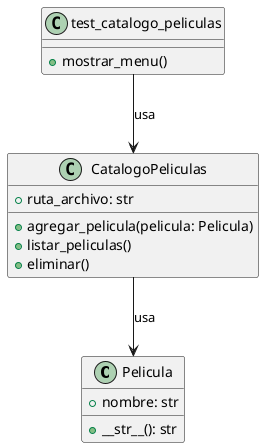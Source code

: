 @startuml

class Pelicula {
    + nombre: str
    + __str__(): str
}

class CatalogoPeliculas {
    + ruta_archivo: str
    + agregar_pelicula(pelicula: Pelicula)
    + listar_peliculas()
    + eliminar()
}

class test_catalogo_peliculas {
    + mostrar_menu()
}

test_catalogo_peliculas --> CatalogoPeliculas : usa
CatalogoPeliculas --> Pelicula : usa

@enduml
